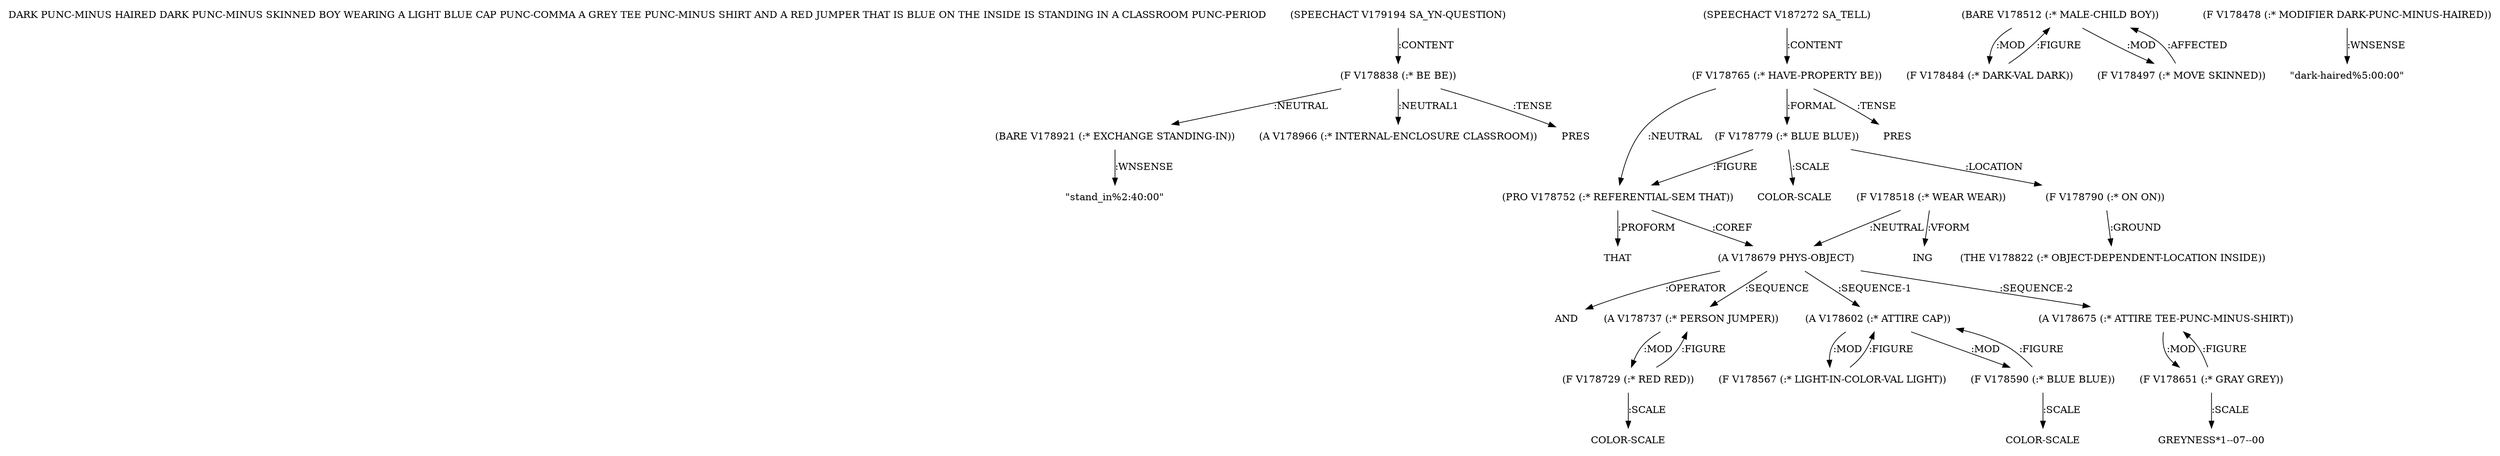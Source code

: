 digraph Terms {
  node [shape=none]
  "DARK PUNC-MINUS HAIRED DARK PUNC-MINUS SKINNED BOY WEARING A LIGHT BLUE CAP PUNC-COMMA A GREY TEE PUNC-MINUS SHIRT AND A RED JUMPER THAT IS BLUE ON THE INSIDE IS STANDING IN A CLASSROOM PUNC-PERIOD"
  "V179194" [label="(SPEECHACT V179194 SA_YN-QUESTION)"]
  "V179194" -> "V178838" [label=":CONTENT"]
  "V178838" [label="(F V178838 (:* BE BE))"]
  "V178838" -> "V178921" [label=":NEUTRAL"]
  "V178838" -> "V178966" [label=":NEUTRAL1"]
  "V178838" -> "NT189345" [label=":TENSE"]
  "NT189345" [label="PRES"]
  "V178921" [label="(BARE V178921 (:* EXCHANGE STANDING-IN))"]
  "V178921" -> "NT189346" [label=":WNSENSE"]
  "NT189346" [label="\"stand_in%2:40:00\""]
  "V178966" [label="(A V178966 (:* INTERNAL-ENCLOSURE CLASSROOM))"]
  "V187272" [label="(SPEECHACT V187272 SA_TELL)"]
  "V187272" -> "V178765" [label=":CONTENT"]
  "V178765" [label="(F V178765 (:* HAVE-PROPERTY BE))"]
  "V178765" -> "V178752" [label=":NEUTRAL"]
  "V178765" -> "V178779" [label=":FORMAL"]
  "V178765" -> "NT189347" [label=":TENSE"]
  "NT189347" [label="PRES"]
  "V178752" [label="(PRO V178752 (:* REFERENTIAL-SEM THAT))"]
  "V178752" -> "NT189348" [label=":PROFORM"]
  "NT189348" [label="THAT"]
  "V178752" -> "V178679" [label=":COREF"]
  "V178779" [label="(F V178779 (:* BLUE BLUE))"]
  "V178779" -> "V178752" [label=":FIGURE"]
  "V178779" -> "NT189349" [label=":SCALE"]
  "NT189349" [label="COLOR-SCALE"]
  "V178779" -> "V178790" [label=":LOCATION"]
  "V178790" [label="(F V178790 (:* ON ON))"]
  "V178790" -> "V178822" [label=":GROUND"]
  "V178822" [label="(THE V178822 (:* OBJECT-DEPENDENT-LOCATION INSIDE))"]
  "V178518" [label="(F V178518 (:* WEAR WEAR))"]
  "V178518" -> "V178679" [label=":NEUTRAL"]
  "V178518" -> "NT189350" [label=":VFORM"]
  "NT189350" [label="ING"]
  "V178679" [label="(A V178679 PHYS-OBJECT)"]
  "V178679" -> "NT189351" [label=":OPERATOR"]
  "NT189351" [label="AND"]
  "V178679" -> "V178737" [label=":SEQUENCE"]
  "V178679" -> "V178602" [label=":SEQUENCE-1"]
  "V178679" -> "V178675" [label=":SEQUENCE-2"]
  "V178602" [label="(A V178602 (:* ATTIRE CAP))"]
  "V178602" -> "V178567" [label=":MOD"]
  "V178602" -> "V178590" [label=":MOD"]
  "V178567" [label="(F V178567 (:* LIGHT-IN-COLOR-VAL LIGHT))"]
  "V178567" -> "V178602" [label=":FIGURE"]
  "V178590" [label="(F V178590 (:* BLUE BLUE))"]
  "V178590" -> "V178602" [label=":FIGURE"]
  "V178590" -> "NT189352" [label=":SCALE"]
  "NT189352" [label="COLOR-SCALE"]
  "V178675" [label="(A V178675 (:* ATTIRE TEE-PUNC-MINUS-SHIRT))"]
  "V178675" -> "V178651" [label=":MOD"]
  "V178651" [label="(F V178651 (:* GRAY GREY))"]
  "V178651" -> "V178675" [label=":FIGURE"]
  "V178651" -> "NT189353" [label=":SCALE"]
  "NT189353" [label="GREYNESS*1--07--00"]
  "V178737" [label="(A V178737 (:* PERSON JUMPER))"]
  "V178737" -> "V178729" [label=":MOD"]
  "V178729" [label="(F V178729 (:* RED RED))"]
  "V178729" -> "V178737" [label=":FIGURE"]
  "V178729" -> "NT189354" [label=":SCALE"]
  "NT189354" [label="COLOR-SCALE"]
  "V178512" [label="(BARE V178512 (:* MALE-CHILD BOY))"]
  "V178512" -> "V178484" [label=":MOD"]
  "V178512" -> "V178497" [label=":MOD"]
  "V178484" [label="(F V178484 (:* DARK-VAL DARK))"]
  "V178484" -> "V178512" [label=":FIGURE"]
  "V178497" [label="(F V178497 (:* MOVE SKINNED))"]
  "V178497" -> "V178512" [label=":AFFECTED"]
  "V178478" [label="(F V178478 (:* MODIFIER DARK-PUNC-MINUS-HAIRED))"]
  "V178478" -> "NT189355" [label=":WNSENSE"]
  "NT189355" [label="\"dark-haired%5:00:00\""]
}
